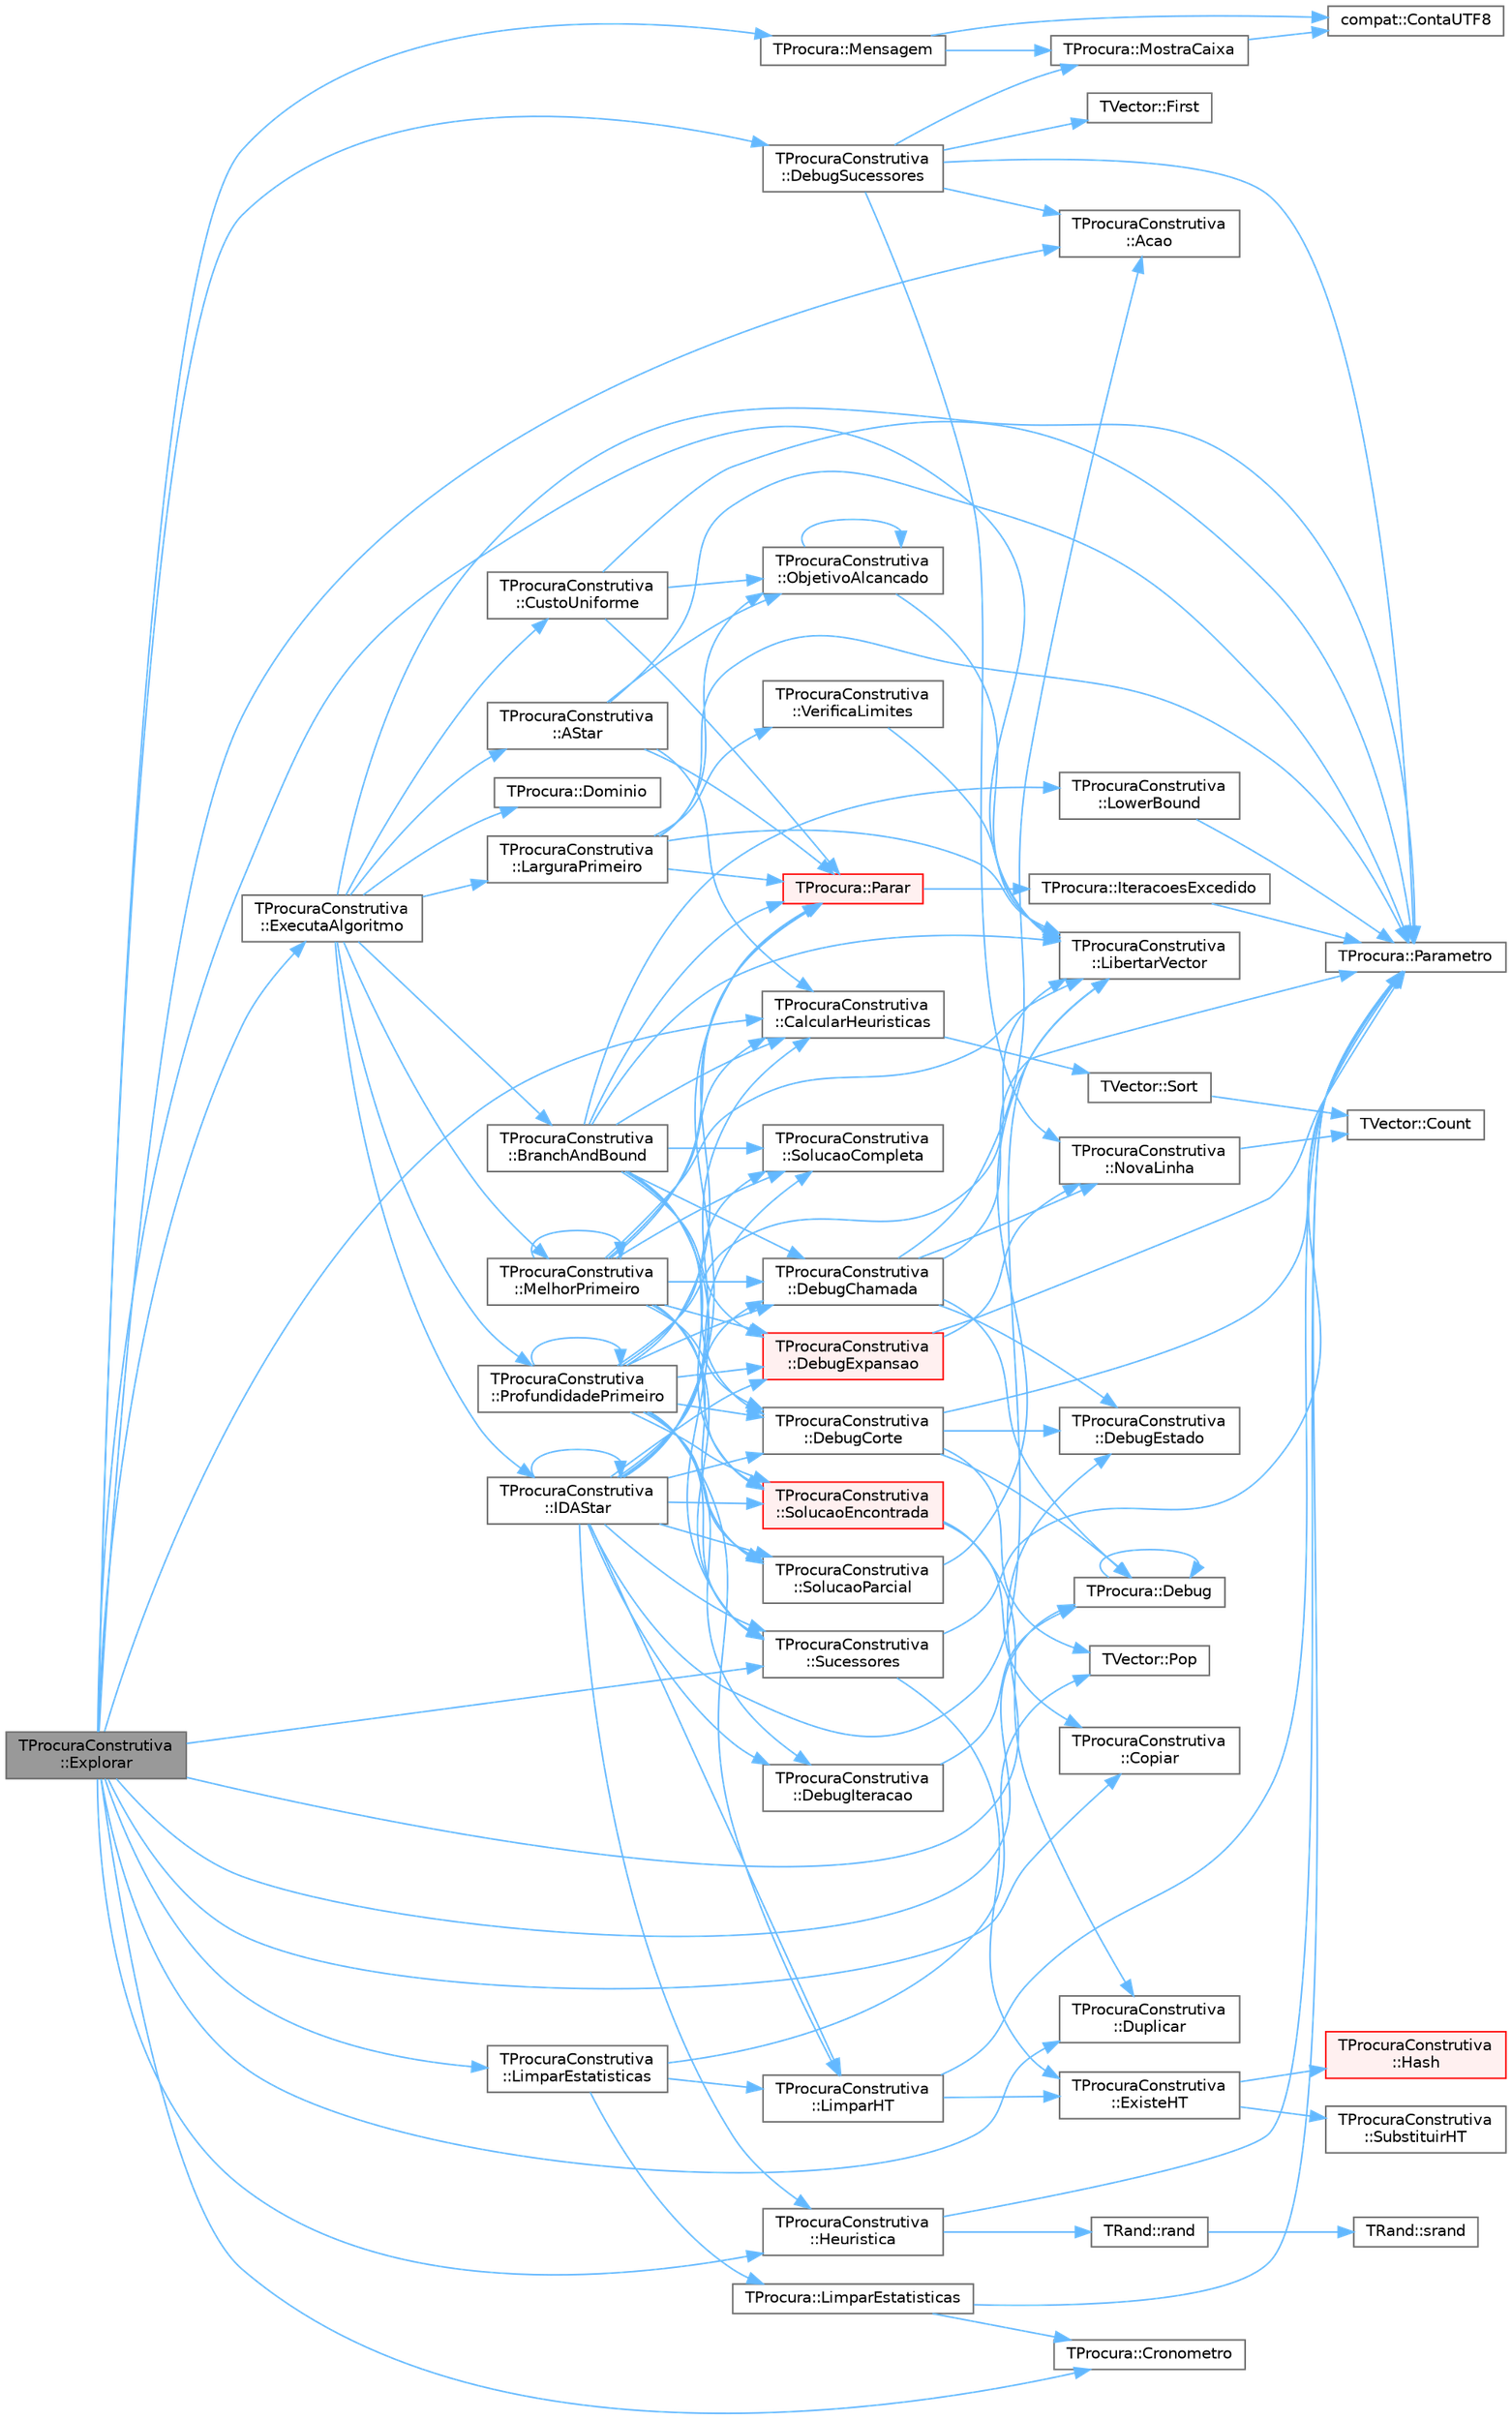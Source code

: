 digraph "TProcuraConstrutiva::Explorar"
{
 // LATEX_PDF_SIZE
  bgcolor="transparent";
  edge [fontname=Helvetica,fontsize=10,labelfontname=Helvetica,labelfontsize=10];
  node [fontname=Helvetica,fontsize=10,shape=box,height=0.2,width=0.4];
  rankdir="LR";
  Node1 [id="Node000001",label="TProcuraConstrutiva\l::Explorar",height=0.2,width=0.4,color="gray40", fillcolor="grey60", style="filled", fontcolor="black",tooltip="definir para explorar manualmente os dados (não definido em TProcura, apenas em TProcuraConstrutiva)"];
  Node1 -> Node2 [id="edge1_Node000001_Node000002",color="steelblue1",style="solid",tooltip=" "];
  Node2 [id="Node000002",label="TProcuraConstrutiva\l::Acao",height=0.2,width=0.4,color="grey40", fillcolor="white", style="filled",URL="$group__RedefinicaoSugerida.html#gacbc6e34f3a403d26d806f37b5cd739f6",tooltip="Retorna a ação (movimento, passo, jogada, lance, etc.) que gerou o sucessor."];
  Node1 -> Node3 [id="edge2_Node000001_Node000003",color="steelblue1",style="solid",tooltip=" "];
  Node3 [id="Node000003",label="TProcuraConstrutiva\l::CalcularHeuristicas",height=0.2,width=0.4,color="grey40", fillcolor="white", style="filled",URL="$classTProcuraConstrutiva.html#a640e74c9b6cd340761db671438ad679e",tooltip=" "];
  Node3 -> Node4 [id="edge3_Node000003_Node000004",color="steelblue1",style="solid",tooltip=" "];
  Node4 [id="Node000004",label="TVector::Sort",height=0.2,width=0.4,color="grey40", fillcolor="white", style="filled",URL="$classTVector.html#a6006a477a6794ac80c97cc35c8925699",tooltip="Ordena todo o vetor, opcionalmente devolvendo índices ordenados."];
  Node4 -> Node5 [id="edge4_Node000004_Node000005",color="steelblue1",style="solid",tooltip=" "];
  Node5 [id="Node000005",label="TVector::Count",height=0.2,width=0.4,color="grey40", fillcolor="white", style="filled",URL="$classTVector.html#ac3c744d84543ca6e32859eb7dfccfeef",tooltip=" "];
  Node1 -> Node6 [id="edge5_Node000001_Node000006",color="steelblue1",style="solid",tooltip=" "];
  Node6 [id="Node000006",label="TProcuraConstrutiva\l::Copiar",height=0.2,width=0.4,color="grey40", fillcolor="white", style="filled",URL="$group__RedefinicaoMandatoria.html#ga92eb7af76e68a20fe542afb459e7d642",tooltip="Fica com uma cópia do objecto."];
  Node1 -> Node7 [id="edge6_Node000001_Node000007",color="steelblue1",style="solid",tooltip=" "];
  Node7 [id="Node000007",label="TProcura::Cronometro",height=0.2,width=0.4,color="grey40", fillcolor="white", style="filled",URL="$classTProcura.html#adb09aa964fe750da7a383318cd0f48a0",tooltip="retorna o tempo em segundos desde que o cronómetro foi inicializado"];
  Node1 -> Node8 [id="edge7_Node000001_Node000008",color="steelblue1",style="solid",tooltip=" "];
  Node8 [id="Node000008",label="TProcura::Debug",height=0.2,width=0.4,color="grey40", fillcolor="white", style="filled",URL="$classTProcura.html#a0c5676c1b54ab6bdc1045b98aeafe456",tooltip="Mostra o estado no ecrã, para debug."];
  Node8 -> Node8 [id="edge8_Node000008_Node000008",color="steelblue1",style="solid",tooltip=" "];
  Node1 -> Node9 [id="edge9_Node000001_Node000009",color="steelblue1",style="solid",tooltip=" "];
  Node9 [id="Node000009",label="TProcuraConstrutiva\l::DebugEstado",height=0.2,width=0.4,color="grey40", fillcolor="white", style="filled",URL="$classTProcuraConstrutiva.html#adc41599501474db99a828a6f46aeb063",tooltip=" "];
  Node1 -> Node10 [id="edge10_Node000001_Node000010",color="steelblue1",style="solid",tooltip=" "];
  Node10 [id="Node000010",label="TProcuraConstrutiva\l::DebugSucessores",height=0.2,width=0.4,color="grey40", fillcolor="white", style="filled",URL="$classTProcuraConstrutiva.html#a08aa14ddc895426b2ce3df4d763cbbd7",tooltip=" "];
  Node10 -> Node2 [id="edge11_Node000010_Node000002",color="steelblue1",style="solid",tooltip=" "];
  Node10 -> Node11 [id="edge12_Node000010_Node000011",color="steelblue1",style="solid",tooltip=" "];
  Node11 [id="Node000011",label="TVector::First",height=0.2,width=0.4,color="grey40", fillcolor="white", style="filled",URL="$classTVector.html#a05f29646493d42f3c77081b6031d70e5",tooltip=" "];
  Node10 -> Node12 [id="edge13_Node000010_Node000012",color="steelblue1",style="solid",tooltip=" "];
  Node12 [id="Node000012",label="TProcura::MostraCaixa",height=0.2,width=0.4,color="grey40", fillcolor="white", style="filled",URL="$classTProcura.html#afa633176f014aeed4be467dbd50060c2",tooltip=" "];
  Node12 -> Node13 [id="edge14_Node000012_Node000013",color="steelblue1",style="solid",tooltip=" "];
  Node13 [id="Node000013",label="compat::ContaUTF8",height=0.2,width=0.4,color="grey40", fillcolor="white", style="filled",URL="$namespacecompat.html#a2cc00022a29bc0fc08165228956a10f5",tooltip=" "];
  Node10 -> Node14 [id="edge15_Node000010_Node000014",color="steelblue1",style="solid",tooltip=" "];
  Node14 [id="Node000014",label="TProcuraConstrutiva\l::NovaLinha",height=0.2,width=0.4,color="grey40", fillcolor="white", style="filled",URL="$classTProcuraConstrutiva.html#a7426b2abb333f77ef5d00ae46d5f2d32",tooltip=" "];
  Node14 -> Node5 [id="edge16_Node000014_Node000005",color="steelblue1",style="solid",tooltip=" "];
  Node10 -> Node15 [id="edge17_Node000010_Node000015",color="steelblue1",style="solid",tooltip=" "];
  Node15 [id="Node000015",label="TProcura::Parametro",height=0.2,width=0.4,color="grey40", fillcolor="white", style="filled",URL="$classTProcura.html#a0e9e692f29af8a5d5279a8647c800437",tooltip=" "];
  Node1 -> Node16 [id="edge18_Node000001_Node000016",color="steelblue1",style="solid",tooltip=" "];
  Node16 [id="Node000016",label="TProcuraConstrutiva\l::Duplicar",height=0.2,width=0.4,color="grey40", fillcolor="white", style="filled",URL="$group__RedefinicaoMandatoria.html#gaf7c2483f38d11825c220b7a8d538a623",tooltip="Cria um objecto que é uma cópia deste."];
  Node1 -> Node17 [id="edge19_Node000001_Node000017",color="steelblue1",style="solid",tooltip=" "];
  Node17 [id="Node000017",label="TProcuraConstrutiva\l::ExecutaAlgoritmo",height=0.2,width=0.4,color="grey40", fillcolor="white", style="filled",URL="$group__RedefinicaoOpcional.html#gae52871eb18c8ae656a2174acf43b3bb3",tooltip="Executa o algoritmo com os parametros atuais."];
  Node17 -> Node18 [id="edge20_Node000017_Node000018",color="steelblue1",style="solid",tooltip=" "];
  Node18 [id="Node000018",label="TProcuraConstrutiva\l::AStar",height=0.2,width=0.4,color="grey40", fillcolor="white", style="filled",URL="$group__ProcurasInformadas.html#ga37dd78e1a9a6742700728135f81964b4",tooltip="Executa a procura A*, algoritmo informado."];
  Node18 -> Node3 [id="edge21_Node000018_Node000003",color="steelblue1",style="solid",tooltip=" "];
  Node18 -> Node19 [id="edge22_Node000018_Node000019",color="steelblue1",style="solid",tooltip=" "];
  Node19 [id="Node000019",label="TProcuraConstrutiva\l::ObjetivoAlcancado",height=0.2,width=0.4,color="grey40", fillcolor="white", style="filled",URL="$classTProcuraConstrutiva.html#a8e7879e0ac12522e0eedf3d3d365e51c",tooltip=" "];
  Node19 -> Node20 [id="edge23_Node000019_Node000020",color="steelblue1",style="solid",tooltip=" "];
  Node20 [id="Node000020",label="TProcuraConstrutiva\l::LibertarVector",height=0.2,width=0.4,color="grey40", fillcolor="white", style="filled",URL="$classTProcuraConstrutiva.html#a976f17b2b53ce9ffc7d1795d291262df",tooltip=" "];
  Node19 -> Node19 [id="edge24_Node000019_Node000019",color="steelblue1",style="solid",tooltip=" "];
  Node18 -> Node15 [id="edge25_Node000018_Node000015",color="steelblue1",style="solid",tooltip=" "];
  Node18 -> Node21 [id="edge26_Node000018_Node000021",color="steelblue1",style="solid",tooltip=" "];
  Node21 [id="Node000021",label="TProcura::Parar",height=0.2,width=0.4,color="red", fillcolor="#FFF0F0", style="filled",URL="$classTProcura.html#a7952e187e1b0ae0ca52edab157223179",tooltip="Verifica se a procura deve ser interrompida."];
  Node21 -> Node22 [id="edge27_Node000021_Node000022",color="steelblue1",style="solid",tooltip=" "];
  Node22 [id="Node000022",label="TProcura::IteracoesExcedido",height=0.2,width=0.4,color="grey40", fillcolor="white", style="filled",URL="$classTProcura.html#a73463e33b889e6053ee32220e0514a2c",tooltip=" "];
  Node22 -> Node15 [id="edge28_Node000022_Node000015",color="steelblue1",style="solid",tooltip=" "];
  Node17 -> Node24 [id="edge29_Node000017_Node000024",color="steelblue1",style="solid",tooltip=" "];
  Node24 [id="Node000024",label="TProcuraConstrutiva\l::BranchAndBound",height=0.2,width=0.4,color="grey40", fillcolor="white", style="filled",URL="$group__ProcurasInformadas.html#gafe804dbf6cabda9e627500c2d4f8aafd",tooltip="Executa o algoritmo Branch-and-Bound, um algoritmo informado."];
  Node24 -> Node3 [id="edge30_Node000024_Node000003",color="steelblue1",style="solid",tooltip=" "];
  Node24 -> Node25 [id="edge31_Node000024_Node000025",color="steelblue1",style="solid",tooltip=" "];
  Node25 [id="Node000025",label="TProcuraConstrutiva\l::DebugChamada",height=0.2,width=0.4,color="grey40", fillcolor="white", style="filled",URL="$classTProcuraConstrutiva.html#a6962c0cf7350a211ae74b00768d9c232",tooltip=" "];
  Node25 -> Node2 [id="edge32_Node000025_Node000002",color="steelblue1",style="solid",tooltip=" "];
  Node25 -> Node8 [id="edge33_Node000025_Node000008",color="steelblue1",style="solid",tooltip=" "];
  Node25 -> Node9 [id="edge34_Node000025_Node000009",color="steelblue1",style="solid",tooltip=" "];
  Node25 -> Node14 [id="edge35_Node000025_Node000014",color="steelblue1",style="solid",tooltip=" "];
  Node25 -> Node15 [id="edge36_Node000025_Node000015",color="steelblue1",style="solid",tooltip=" "];
  Node24 -> Node26 [id="edge37_Node000024_Node000026",color="steelblue1",style="solid",tooltip=" "];
  Node26 [id="Node000026",label="TProcuraConstrutiva\l::DebugCorte",height=0.2,width=0.4,color="grey40", fillcolor="white", style="filled",URL="$classTProcuraConstrutiva.html#a042ab47715ba45d53a86413415ea95fd",tooltip=" "];
  Node26 -> Node8 [id="edge38_Node000026_Node000008",color="steelblue1",style="solid",tooltip=" "];
  Node26 -> Node9 [id="edge39_Node000026_Node000009",color="steelblue1",style="solid",tooltip=" "];
  Node26 -> Node15 [id="edge40_Node000026_Node000015",color="steelblue1",style="solid",tooltip=" "];
  Node26 -> Node27 [id="edge41_Node000026_Node000027",color="steelblue1",style="solid",tooltip=" "];
  Node27 [id="Node000027",label="TVector::Pop",height=0.2,width=0.4,color="grey40", fillcolor="white", style="filled",URL="$classTVector.html#a3249913626d54e46b07e168ce1f05d87",tooltip=" "];
  Node24 -> Node28 [id="edge42_Node000024_Node000028",color="steelblue1",style="solid",tooltip=" "];
  Node28 [id="Node000028",label="TProcuraConstrutiva\l::DebugExpansao",height=0.2,width=0.4,color="red", fillcolor="#FFF0F0", style="filled",URL="$classTProcuraConstrutiva.html#ad02feccb0f347d9a475ed1b883cc12aa",tooltip=" "];
  Node28 -> Node14 [id="edge43_Node000028_Node000014",color="steelblue1",style="solid",tooltip=" "];
  Node28 -> Node15 [id="edge44_Node000028_Node000015",color="steelblue1",style="solid",tooltip=" "];
  Node24 -> Node20 [id="edge45_Node000024_Node000020",color="steelblue1",style="solid",tooltip=" "];
  Node24 -> Node31 [id="edge46_Node000024_Node000031",color="steelblue1",style="solid",tooltip=" "];
  Node31 [id="Node000031",label="TProcuraConstrutiva\l::LowerBound",height=0.2,width=0.4,color="grey40", fillcolor="white", style="filled",URL="$classTProcuraConstrutiva.html#a5f021041a7dfe1b68890d9e5f5f0e6f4",tooltip=" "];
  Node31 -> Node15 [id="edge47_Node000031_Node000015",color="steelblue1",style="solid",tooltip=" "];
  Node24 -> Node21 [id="edge48_Node000024_Node000021",color="steelblue1",style="solid",tooltip=" "];
  Node24 -> Node32 [id="edge49_Node000024_Node000032",color="steelblue1",style="solid",tooltip=" "];
  Node32 [id="Node000032",label="TProcuraConstrutiva\l::SolucaoCompleta",height=0.2,width=0.4,color="grey40", fillcolor="white", style="filled",URL="$group__RedefinicaoMandatoria.html#ga1f3e2b667881c3e910ba372467645304",tooltip="Verifica se o estado actual é objectivo (é uma solução completa)"];
  Node24 -> Node33 [id="edge50_Node000024_Node000033",color="steelblue1",style="solid",tooltip=" "];
  Node33 [id="Node000033",label="TProcuraConstrutiva\l::SolucaoEncontrada",height=0.2,width=0.4,color="red", fillcolor="#FFF0F0", style="filled",URL="$classTProcuraConstrutiva.html#a2f648df694a20e7fcb688c9979f763fd",tooltip=" "];
  Node33 -> Node6 [id="edge51_Node000033_Node000006",color="steelblue1",style="solid",tooltip=" "];
  Node33 -> Node16 [id="edge52_Node000033_Node000016",color="steelblue1",style="solid",tooltip=" "];
  Node24 -> Node36 [id="edge53_Node000024_Node000036",color="steelblue1",style="solid",tooltip=" "];
  Node36 [id="Node000036",label="TProcuraConstrutiva\l::Sucessores",height=0.2,width=0.4,color="grey40", fillcolor="white", style="filled",URL="$group__RedefinicaoMandatoria.html#ga0a13570d2f5a21296e3c10c2780e170c",tooltip="Coloca em sucessores a lista de estados sucessores."];
  Node36 -> Node37 [id="edge54_Node000036_Node000037",color="steelblue1",style="solid",tooltip=" "];
  Node37 [id="Node000037",label="TProcuraConstrutiva\l::ExisteHT",height=0.2,width=0.4,color="grey40", fillcolor="white", style="filled",URL="$classTProcuraConstrutiva.html#ad7857beab462b4b09a37e70cc9c787ac",tooltip=" "];
  Node37 -> Node38 [id="edge55_Node000037_Node000038",color="steelblue1",style="solid",tooltip=" "];
  Node38 [id="Node000038",label="TProcuraConstrutiva\l::Hash",height=0.2,width=0.4,color="red", fillcolor="#FFF0F0", style="filled",URL="$classTProcuraConstrutiva.html#a70375188a6ee7775bc842a3e64f8e35c",tooltip=" "];
  Node37 -> Node40 [id="edge56_Node000037_Node000040",color="steelblue1",style="solid",tooltip=" "];
  Node40 [id="Node000040",label="TProcuraConstrutiva\l::SubstituirHT",height=0.2,width=0.4,color="grey40", fillcolor="white", style="filled",URL="$classTProcuraConstrutiva.html#a99b7a74f16f5a1b63b12bf629b902057",tooltip=" "];
  Node36 -> Node15 [id="edge57_Node000036_Node000015",color="steelblue1",style="solid",tooltip=" "];
  Node17 -> Node41 [id="edge58_Node000017_Node000041",color="steelblue1",style="solid",tooltip=" "];
  Node41 [id="Node000041",label="TProcuraConstrutiva\l::CustoUniforme",height=0.2,width=0.4,color="grey40", fillcolor="white", style="filled",URL="$group__ProcurasCegas.html#ga2343fafdecfd55b69c0ffb71e8f9426b",tooltip="Executa a procura por custo uniforme, algoritmo cego."];
  Node41 -> Node19 [id="edge59_Node000041_Node000019",color="steelblue1",style="solid",tooltip=" "];
  Node41 -> Node15 [id="edge60_Node000041_Node000015",color="steelblue1",style="solid",tooltip=" "];
  Node41 -> Node21 [id="edge61_Node000041_Node000021",color="steelblue1",style="solid",tooltip=" "];
  Node17 -> Node42 [id="edge62_Node000017_Node000042",color="steelblue1",style="solid",tooltip=" "];
  Node42 [id="Node000042",label="TProcura::Dominio",height=0.2,width=0.4,color="grey40", fillcolor="white", style="filled",URL="$classTProcura.html#a12cd67e1b86ed4d6a6c47c652c0cd9bf",tooltip="Limita o domínio de um parâmetro inteiro."];
  Node17 -> Node43 [id="edge63_Node000017_Node000043",color="steelblue1",style="solid",tooltip=" "];
  Node43 [id="Node000043",label="TProcuraConstrutiva\l::IDAStar",height=0.2,width=0.4,color="grey40", fillcolor="white", style="filled",URL="$group__ProcurasInformadas.html#gae77f9608e7988052377d7025bee7c4e8",tooltip="Executa a procura IDA*, algoritmo informado."];
  Node43 -> Node3 [id="edge64_Node000043_Node000003",color="steelblue1",style="solid",tooltip=" "];
  Node43 -> Node25 [id="edge65_Node000043_Node000025",color="steelblue1",style="solid",tooltip=" "];
  Node43 -> Node26 [id="edge66_Node000043_Node000026",color="steelblue1",style="solid",tooltip=" "];
  Node43 -> Node28 [id="edge67_Node000043_Node000028",color="steelblue1",style="solid",tooltip=" "];
  Node43 -> Node44 [id="edge68_Node000043_Node000044",color="steelblue1",style="solid",tooltip=" "];
  Node44 [id="Node000044",label="TProcuraConstrutiva\l::DebugIteracao",height=0.2,width=0.4,color="grey40", fillcolor="white", style="filled",URL="$classTProcuraConstrutiva.html#ae464aeb16628493409e4d88cede9a9e7",tooltip=" "];
  Node44 -> Node8 [id="edge69_Node000044_Node000008",color="steelblue1",style="solid",tooltip=" "];
  Node43 -> Node45 [id="edge70_Node000043_Node000045",color="steelblue1",style="solid",tooltip=" "];
  Node45 [id="Node000045",label="TProcuraConstrutiva\l::Heuristica",height=0.2,width=0.4,color="grey40", fillcolor="white", style="filled",URL="$group__RedefinicaoSugerida.html#ga0e8bb1bd33683545dc4f8f6329548b40",tooltip="Função para calcular quanto falta para o final, o valor da heurística."];
  Node45 -> Node15 [id="edge71_Node000045_Node000015",color="steelblue1",style="solid",tooltip=" "];
  Node45 -> Node46 [id="edge72_Node000045_Node000046",color="steelblue1",style="solid",tooltip=" "];
  Node46 [id="Node000046",label="TRand::rand",height=0.2,width=0.4,color="grey40", fillcolor="white", style="filled",URL="$namespaceTRand.html#a8f8ec155d796c5586198ac75eb966d4f",tooltip="Retorna o próximo valor pseudo-aleatório."];
  Node46 -> Node47 [id="edge73_Node000046_Node000047",color="steelblue1",style="solid",tooltip=" "];
  Node47 [id="Node000047",label="TRand::srand",height=0.2,width=0.4,color="grey40", fillcolor="white", style="filled",URL="$namespaceTRand.html#ad0b319d6f58ab6820b001b4e3d3ae245",tooltip="Inicializa a semente da geração pseudo-aleatória."];
  Node43 -> Node43 [id="edge74_Node000043_Node000043",color="steelblue1",style="solid",tooltip=" "];
  Node43 -> Node20 [id="edge75_Node000043_Node000020",color="steelblue1",style="solid",tooltip=" "];
  Node43 -> Node48 [id="edge76_Node000043_Node000048",color="steelblue1",style="solid",tooltip=" "];
  Node48 [id="Node000048",label="TProcuraConstrutiva\l::LimparHT",height=0.2,width=0.4,color="grey40", fillcolor="white", style="filled",URL="$classTProcuraConstrutiva.html#a8b500987c88352d27a68200454cc3c8c",tooltip=" "];
  Node48 -> Node37 [id="edge77_Node000048_Node000037",color="steelblue1",style="solid",tooltip=" "];
  Node48 -> Node15 [id="edge78_Node000048_Node000015",color="steelblue1",style="solid",tooltip=" "];
  Node43 -> Node21 [id="edge79_Node000043_Node000021",color="steelblue1",style="solid",tooltip=" "];
  Node43 -> Node32 [id="edge80_Node000043_Node000032",color="steelblue1",style="solid",tooltip=" "];
  Node43 -> Node33 [id="edge81_Node000043_Node000033",color="steelblue1",style="solid",tooltip=" "];
  Node43 -> Node49 [id="edge82_Node000043_Node000049",color="steelblue1",style="solid",tooltip=" "];
  Node49 [id="Node000049",label="TProcuraConstrutiva\l::SolucaoParcial",height=0.2,width=0.4,color="grey40", fillcolor="white", style="filled",URL="$classTProcuraConstrutiva.html#a6bc5ce68c35bb341173421200dec2937",tooltip=" "];
  Node49 -> Node20 [id="edge83_Node000049_Node000020",color="steelblue1",style="solid",tooltip=" "];
  Node43 -> Node36 [id="edge84_Node000043_Node000036",color="steelblue1",style="solid",tooltip=" "];
  Node17 -> Node50 [id="edge85_Node000017_Node000050",color="steelblue1",style="solid",tooltip=" "];
  Node50 [id="Node000050",label="TProcuraConstrutiva\l::LarguraPrimeiro",height=0.2,width=0.4,color="grey40", fillcolor="white", style="filled",URL="$group__ProcurasCegas.html#gafe656922894d8a27b4cfb70128793af0",tooltip="Executa a procura em largura primeiro, algoritmo cego."];
  Node50 -> Node20 [id="edge86_Node000050_Node000020",color="steelblue1",style="solid",tooltip=" "];
  Node50 -> Node19 [id="edge87_Node000050_Node000019",color="steelblue1",style="solid",tooltip=" "];
  Node50 -> Node15 [id="edge88_Node000050_Node000015",color="steelblue1",style="solid",tooltip=" "];
  Node50 -> Node21 [id="edge89_Node000050_Node000021",color="steelblue1",style="solid",tooltip=" "];
  Node50 -> Node51 [id="edge90_Node000050_Node000051",color="steelblue1",style="solid",tooltip=" "];
  Node51 [id="Node000051",label="TProcuraConstrutiva\l::VerificaLimites",height=0.2,width=0.4,color="grey40", fillcolor="white", style="filled",URL="$classTProcuraConstrutiva.html#aec0a667a7fda1ebe565ba13d6b02805a",tooltip=" "];
  Node51 -> Node20 [id="edge91_Node000051_Node000020",color="steelblue1",style="solid",tooltip=" "];
  Node17 -> Node52 [id="edge92_Node000017_Node000052",color="steelblue1",style="solid",tooltip=" "];
  Node52 [id="Node000052",label="TProcuraConstrutiva\l::MelhorPrimeiro",height=0.2,width=0.4,color="grey40", fillcolor="white", style="filled",URL="$group__ProcurasInformadas.html#gaebb84182343041bc276e4ceceb4b13aa",tooltip="Executa a procura melhor primeiro, algoritmo informado."];
  Node52 -> Node3 [id="edge93_Node000052_Node000003",color="steelblue1",style="solid",tooltip=" "];
  Node52 -> Node25 [id="edge94_Node000052_Node000025",color="steelblue1",style="solid",tooltip=" "];
  Node52 -> Node26 [id="edge95_Node000052_Node000026",color="steelblue1",style="solid",tooltip=" "];
  Node52 -> Node28 [id="edge96_Node000052_Node000028",color="steelblue1",style="solid",tooltip=" "];
  Node52 -> Node20 [id="edge97_Node000052_Node000020",color="steelblue1",style="solid",tooltip=" "];
  Node52 -> Node52 [id="edge98_Node000052_Node000052",color="steelblue1",style="solid",tooltip=" "];
  Node52 -> Node21 [id="edge99_Node000052_Node000021",color="steelblue1",style="solid",tooltip=" "];
  Node52 -> Node32 [id="edge100_Node000052_Node000032",color="steelblue1",style="solid",tooltip=" "];
  Node52 -> Node33 [id="edge101_Node000052_Node000033",color="steelblue1",style="solid",tooltip=" "];
  Node52 -> Node49 [id="edge102_Node000052_Node000049",color="steelblue1",style="solid",tooltip=" "];
  Node52 -> Node36 [id="edge103_Node000052_Node000036",color="steelblue1",style="solid",tooltip=" "];
  Node17 -> Node15 [id="edge104_Node000017_Node000015",color="steelblue1",style="solid",tooltip=" "];
  Node17 -> Node53 [id="edge105_Node000017_Node000053",color="steelblue1",style="solid",tooltip=" "];
  Node53 [id="Node000053",label="TProcuraConstrutiva\l::ProfundidadePrimeiro",height=0.2,width=0.4,color="grey40", fillcolor="white", style="filled",URL="$group__ProcurasCegas.html#gaf00d9776f6b25d56138efb6725b86228",tooltip="Executa a procura em profundidade primeiro, algoritmo cego."];
  Node53 -> Node25 [id="edge106_Node000053_Node000025",color="steelblue1",style="solid",tooltip=" "];
  Node53 -> Node26 [id="edge107_Node000053_Node000026",color="steelblue1",style="solid",tooltip=" "];
  Node53 -> Node28 [id="edge108_Node000053_Node000028",color="steelblue1",style="solid",tooltip=" "];
  Node53 -> Node44 [id="edge109_Node000053_Node000044",color="steelblue1",style="solid",tooltip=" "];
  Node53 -> Node20 [id="edge110_Node000053_Node000020",color="steelblue1",style="solid",tooltip=" "];
  Node53 -> Node48 [id="edge111_Node000053_Node000048",color="steelblue1",style="solid",tooltip=" "];
  Node53 -> Node21 [id="edge112_Node000053_Node000021",color="steelblue1",style="solid",tooltip=" "];
  Node53 -> Node53 [id="edge113_Node000053_Node000053",color="steelblue1",style="solid",tooltip=" "];
  Node53 -> Node32 [id="edge114_Node000053_Node000032",color="steelblue1",style="solid",tooltip=" "];
  Node53 -> Node33 [id="edge115_Node000053_Node000033",color="steelblue1",style="solid",tooltip=" "];
  Node53 -> Node49 [id="edge116_Node000053_Node000049",color="steelblue1",style="solid",tooltip=" "];
  Node53 -> Node36 [id="edge117_Node000053_Node000036",color="steelblue1",style="solid",tooltip=" "];
  Node1 -> Node45 [id="edge118_Node000001_Node000045",color="steelblue1",style="solid",tooltip=" "];
  Node1 -> Node20 [id="edge119_Node000001_Node000020",color="steelblue1",style="solid",tooltip=" "];
  Node1 -> Node54 [id="edge120_Node000001_Node000054",color="steelblue1",style="solid",tooltip=" "];
  Node54 [id="Node000054",label="TProcuraConstrutiva\l::LimparEstatisticas",height=0.2,width=0.4,color="grey40", fillcolor="white", style="filled",URL="$classTProcuraConstrutiva.html#adaefadabea2eb225ed28c3927feb6828",tooltip="Chapar antes da execução do algoritmo. Limpa valores estatísticos, e fixa o instante limite de tempo ..."];
  Node54 -> Node55 [id="edge121_Node000054_Node000055",color="steelblue1",style="solid",tooltip=" "];
  Node55 [id="Node000055",label="TProcura::LimparEstatisticas",height=0.2,width=0.4,color="grey40", fillcolor="white", style="filled",URL="$classTProcura.html#ae82e7be02923531e7ead26b1b25cec0f",tooltip="Chapar antes da execução do algoritmo. Limpa valores estatísticos, e fixa o instante limite de tempo ..."];
  Node55 -> Node7 [id="edge122_Node000055_Node000007",color="steelblue1",style="solid",tooltip=" "];
  Node55 -> Node15 [id="edge123_Node000055_Node000015",color="steelblue1",style="solid",tooltip=" "];
  Node54 -> Node48 [id="edge124_Node000054_Node000048",color="steelblue1",style="solid",tooltip=" "];
  Node54 -> Node27 [id="edge125_Node000054_Node000027",color="steelblue1",style="solid",tooltip=" "];
  Node1 -> Node56 [id="edge126_Node000001_Node000056",color="steelblue1",style="solid",tooltip=" "];
  Node56 [id="Node000056",label="TProcura::Mensagem",height=0.2,width=0.4,color="grey40", fillcolor="white", style="filled",URL="$classTProcura.html#a8367fcda807ebad51f2475eba9adf3a3",tooltip=" "];
  Node56 -> Node13 [id="edge127_Node000056_Node000013",color="steelblue1",style="solid",tooltip=" "];
  Node56 -> Node12 [id="edge128_Node000056_Node000012",color="steelblue1",style="solid",tooltip=" "];
  Node1 -> Node36 [id="edge129_Node000001_Node000036",color="steelblue1",style="solid",tooltip=" "];
}
